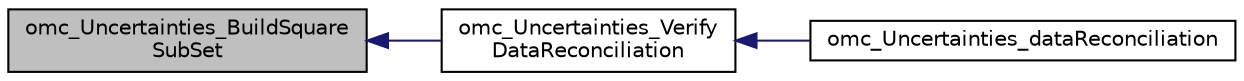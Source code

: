 digraph "omc_Uncertainties_BuildSquareSubSet"
{
  edge [fontname="Helvetica",fontsize="10",labelfontname="Helvetica",labelfontsize="10"];
  node [fontname="Helvetica",fontsize="10",shape=record];
  rankdir="LR";
  Node215 [label="omc_Uncertainties_BuildSquare\lSubSet",height=0.2,width=0.4,color="black", fillcolor="grey75", style="filled", fontcolor="black"];
  Node215 -> Node216 [dir="back",color="midnightblue",fontsize="10",style="solid",fontname="Helvetica"];
  Node216 [label="omc_Uncertainties_Verify\lDataReconciliation",height=0.2,width=0.4,color="black", fillcolor="white", style="filled",URL="$d2/dea/_uncertainties_8h.html#aa229c623902f8b8620870347163864a6"];
  Node216 -> Node217 [dir="back",color="midnightblue",fontsize="10",style="solid",fontname="Helvetica"];
  Node217 [label="omc_Uncertainties_dataReconciliation",height=0.2,width=0.4,color="black", fillcolor="white", style="filled",URL="$d2/dea/_uncertainties_8h.html#a55322c2ca75955cdedfc73dd273a460b"];
}
